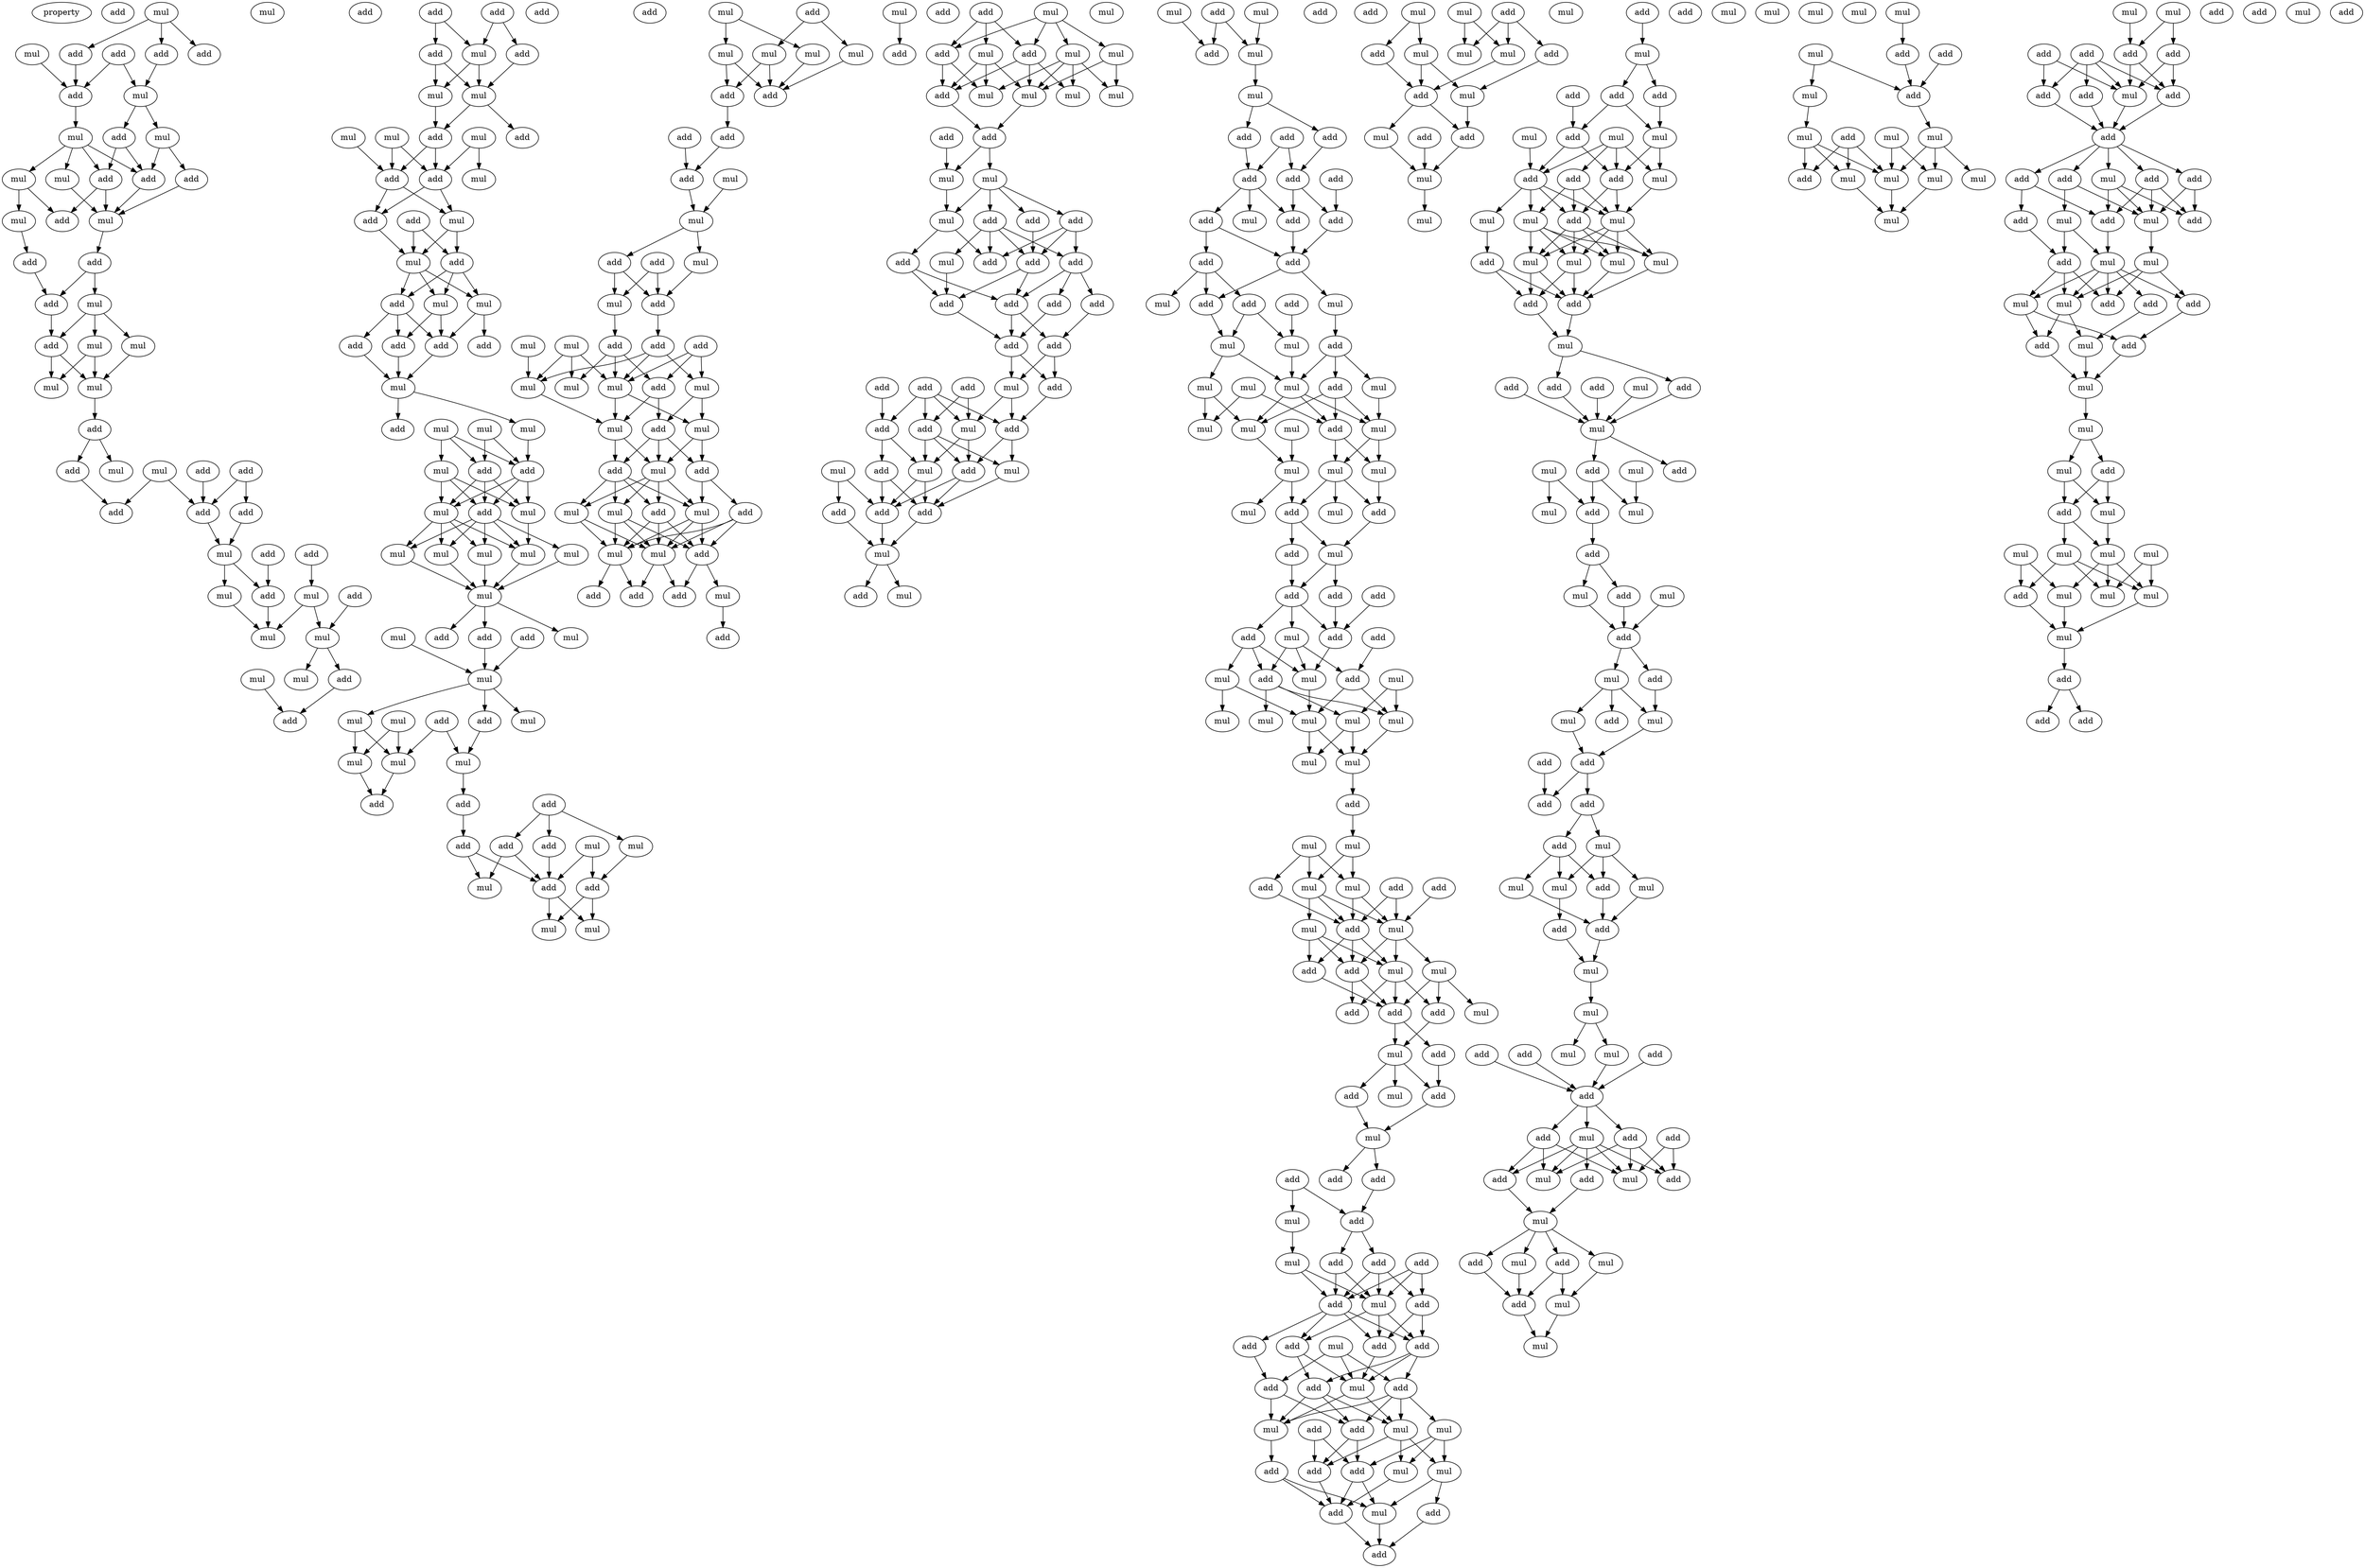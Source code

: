 digraph {
    node [fontcolor=black]
    property [mul=2,lf=1.4]
    0 [ label = add ];
    1 [ label = mul ];
    2 [ label = add ];
    3 [ label = mul ];
    4 [ label = add ];
    5 [ label = add ];
    6 [ label = add ];
    7 [ label = add ];
    8 [ label = mul ];
    9 [ label = mul ];
    10 [ label = mul ];
    11 [ label = add ];
    12 [ label = add ];
    13 [ label = add ];
    14 [ label = mul ];
    15 [ label = mul ];
    16 [ label = add ];
    17 [ label = mul ];
    18 [ label = add ];
    19 [ label = mul ];
    20 [ label = add ];
    21 [ label = add ];
    22 [ label = mul ];
    23 [ label = add ];
    24 [ label = mul ];
    25 [ label = mul ];
    26 [ label = add ];
    27 [ label = mul ];
    28 [ label = mul ];
    29 [ label = add ];
    30 [ label = mul ];
    31 [ label = add ];
    32 [ label = add ];
    33 [ label = mul ];
    34 [ label = add ];
    35 [ label = add ];
    36 [ label = add ];
    37 [ label = add ];
    38 [ label = add ];
    39 [ label = mul ];
    40 [ label = add ];
    41 [ label = mul ];
    42 [ label = add ];
    43 [ label = mul ];
    44 [ label = add ];
    45 [ label = mul ];
    46 [ label = mul ];
    47 [ label = mul ];
    48 [ label = mul ];
    49 [ label = mul ];
    50 [ label = add ];
    51 [ label = add ];
    52 [ label = add ];
    53 [ label = add ];
    54 [ label = add ];
    55 [ label = add ];
    56 [ label = mul ];
    57 [ label = add ];
    58 [ label = add ];
    59 [ label = mul ];
    60 [ label = mul ];
    61 [ label = add ];
    62 [ label = mul ];
    63 [ label = mul ];
    64 [ label = add ];
    65 [ label = mul ];
    66 [ label = add ];
    67 [ label = mul ];
    68 [ label = add ];
    69 [ label = add ];
    70 [ label = mul ];
    71 [ label = add ];
    72 [ label = add ];
    73 [ label = mul ];
    74 [ label = mul ];
    75 [ label = mul ];
    76 [ label = add ];
    77 [ label = add ];
    78 [ label = add ];
    79 [ label = add ];
    80 [ label = add ];
    81 [ label = add ];
    82 [ label = mul ];
    83 [ label = mul ];
    84 [ label = mul ];
    85 [ label = add ];
    86 [ label = mul ];
    87 [ label = mul ];
    88 [ label = add ];
    89 [ label = add ];
    90 [ label = add ];
    91 [ label = mul ];
    92 [ label = mul ];
    93 [ label = mul ];
    94 [ label = mul ];
    95 [ label = mul ];
    96 [ label = mul ];
    97 [ label = mul ];
    98 [ label = mul ];
    99 [ label = mul ];
    100 [ label = add ];
    101 [ label = add ];
    102 [ label = add ];
    103 [ label = mul ];
    104 [ label = mul ];
    105 [ label = mul ];
    106 [ label = add ];
    107 [ label = mul ];
    108 [ label = add ];
    109 [ label = mul ];
    110 [ label = mul ];
    111 [ label = mul ];
    112 [ label = mul ];
    113 [ label = add ];
    114 [ label = add ];
    115 [ label = add ];
    116 [ label = mul ];
    117 [ label = add ];
    118 [ label = mul ];
    119 [ label = add ];
    120 [ label = add ];
    121 [ label = add ];
    122 [ label = mul ];
    123 [ label = add ];
    124 [ label = mul ];
    125 [ label = mul ];
    126 [ label = mul ];
    127 [ label = add ];
    128 [ label = mul ];
    129 [ label = mul ];
    130 [ label = mul ];
    131 [ label = mul ];
    132 [ label = add ];
    133 [ label = add ];
    134 [ label = add ];
    135 [ label = add ];
    136 [ label = add ];
    137 [ label = mul ];
    138 [ label = mul ];
    139 [ label = add ];
    140 [ label = mul ];
    141 [ label = add ];
    142 [ label = add ];
    143 [ label = mul ];
    144 [ label = mul ];
    145 [ label = add ];
    146 [ label = mul ];
    147 [ label = add ];
    148 [ label = add ];
    149 [ label = mul ];
    150 [ label = mul ];
    151 [ label = mul ];
    152 [ label = mul ];
    153 [ label = add ];
    154 [ label = mul ];
    155 [ label = add ];
    156 [ label = mul ];
    157 [ label = mul ];
    158 [ label = add ];
    159 [ label = add ];
    160 [ label = mul ];
    161 [ label = add ];
    162 [ label = mul ];
    163 [ label = mul ];
    164 [ label = add ];
    165 [ label = mul ];
    166 [ label = mul ];
    167 [ label = add ];
    168 [ label = mul ];
    169 [ label = mul ];
    170 [ label = add ];
    171 [ label = add ];
    172 [ label = add ];
    173 [ label = add ];
    174 [ label = add ];
    175 [ label = add ];
    176 [ label = add ];
    177 [ label = mul ];
    178 [ label = mul ];
    179 [ label = mul ];
    180 [ label = add ];
    181 [ label = mul ];
    182 [ label = add ];
    183 [ label = mul ];
    184 [ label = mul ];
    185 [ label = add ];
    186 [ label = mul ];
    187 [ label = mul ];
    188 [ label = add ];
    189 [ label = add ];
    190 [ label = mul ];
    191 [ label = mul ];
    192 [ label = mul ];
    193 [ label = mul ];
    194 [ label = add ];
    195 [ label = add ];
    196 [ label = add ];
    197 [ label = add ];
    198 [ label = add ];
    199 [ label = add ];
    200 [ label = mul ];
    201 [ label = add ];
    202 [ label = add ];
    203 [ label = add ];
    204 [ label = add ];
    205 [ label = add ];
    206 [ label = add ];
    207 [ label = add ];
    208 [ label = add ];
    209 [ label = add ];
    210 [ label = add ];
    211 [ label = mul ];
    212 [ label = add ];
    213 [ label = add ];
    214 [ label = add ];
    215 [ label = add ];
    216 [ label = mul ];
    217 [ label = mul ];
    218 [ label = add ];
    219 [ label = mul ];
    220 [ label = add ];
    221 [ label = mul ];
    222 [ label = add ];
    223 [ label = add ];
    224 [ label = add ];
    225 [ label = mul ];
    226 [ label = mul ];
    227 [ label = add ];
    228 [ label = add ];
    229 [ label = mul ];
    230 [ label = mul ];
    231 [ label = add ];
    232 [ label = mul ];
    233 [ label = mul ];
    234 [ label = add ];
    235 [ label = add ];
    236 [ label = add ];
    237 [ label = add ];
    238 [ label = add ];
    239 [ label = add ];
    240 [ label = add ];
    241 [ label = mul ];
    242 [ label = add ];
    243 [ label = add ];
    244 [ label = add ];
    245 [ label = add ];
    246 [ label = add ];
    247 [ label = add ];
    248 [ label = add ];
    249 [ label = mul ];
    250 [ label = mul ];
    251 [ label = add ];
    252 [ label = add ];
    253 [ label = mul ];
    254 [ label = mul ];
    255 [ label = mul ];
    256 [ label = add ];
    257 [ label = mul ];
    258 [ label = mul ];
    259 [ label = mul ];
    260 [ label = mul ];
    261 [ label = mul ];
    262 [ label = mul ];
    263 [ label = mul ];
    264 [ label = add ];
    265 [ label = mul ];
    266 [ label = mul ];
    267 [ label = mul ];
    268 [ label = add ];
    269 [ label = add ];
    270 [ label = mul ];
    271 [ label = mul ];
    272 [ label = add ];
    273 [ label = mul ];
    274 [ label = add ];
    275 [ label = add ];
    276 [ label = add ];
    277 [ label = add ];
    278 [ label = mul ];
    279 [ label = add ];
    280 [ label = add ];
    281 [ label = add ];
    282 [ label = mul ];
    283 [ label = mul ];
    284 [ label = mul ];
    285 [ label = add ];
    286 [ label = mul ];
    287 [ label = mul ];
    288 [ label = mul ];
    289 [ label = mul ];
    290 [ label = mul ];
    291 [ label = mul ];
    292 [ label = mul ];
    293 [ label = add ];
    294 [ label = mul ];
    295 [ label = mul ];
    296 [ label = mul ];
    297 [ label = add ];
    298 [ label = add ];
    299 [ label = mul ];
    300 [ label = add ];
    301 [ label = add ];
    302 [ label = mul ];
    303 [ label = mul ];
    304 [ label = mul ];
    305 [ label = mul ];
    306 [ label = add ];
    307 [ label = add ];
    308 [ label = add ];
    309 [ label = add ];
    310 [ label = add ];
    311 [ label = mul ];
    312 [ label = mul ];
    313 [ label = add ];
    314 [ label = mul ];
    315 [ label = add ];
    316 [ label = add ];
    317 [ label = mul ];
    318 [ label = add ];
    319 [ label = add ];
    320 [ label = add ];
    321 [ label = add ];
    322 [ label = mul ];
    323 [ label = mul ];
    324 [ label = add ];
    325 [ label = add ];
    326 [ label = add ];
    327 [ label = mul ];
    328 [ label = add ];
    329 [ label = add ];
    330 [ label = add ];
    331 [ label = add ];
    332 [ label = mul ];
    333 [ label = add ];
    334 [ label = add ];
    335 [ label = mul ];
    336 [ label = add ];
    337 [ label = add ];
    338 [ label = add ];
    339 [ label = mul ];
    340 [ label = add ];
    341 [ label = mul ];
    342 [ label = add ];
    343 [ label = mul ];
    344 [ label = add ];
    345 [ label = mul ];
    346 [ label = add ];
    347 [ label = add ];
    348 [ label = mul ];
    349 [ label = mul ];
    350 [ label = add ];
    351 [ label = add ];
    352 [ label = add ];
    353 [ label = add ];
    354 [ label = mul ];
    355 [ label = mul ];
    356 [ label = add ];
    357 [ label = mul ];
    358 [ label = add ];
    359 [ label = mul ];
    360 [ label = mul ];
    361 [ label = add ];
    362 [ label = add ];
    363 [ label = mul ];
    364 [ label = add ];
    365 [ label = add ];
    366 [ label = mul ];
    367 [ label = mul ];
    368 [ label = mul ];
    369 [ label = mul ];
    370 [ label = add ];
    371 [ label = mul ];
    372 [ label = add ];
    373 [ label = add ];
    374 [ label = add ];
    375 [ label = add ];
    376 [ label = mul ];
    377 [ label = mul ];
    378 [ label = mul ];
    379 [ label = mul ];
    380 [ label = add ];
    381 [ label = add ];
    382 [ label = add ];
    383 [ label = add ];
    384 [ label = mul ];
    385 [ label = mul ];
    386 [ label = mul ];
    387 [ label = mul ];
    388 [ label = add ];
    389 [ label = mul ];
    390 [ label = mul ];
    391 [ label = mul ];
    392 [ label = add ];
    393 [ label = add ];
    394 [ label = mul ];
    395 [ label = add ];
    396 [ label = add ];
    397 [ label = add ];
    398 [ label = mul ];
    399 [ label = add ];
    400 [ label = mul ];
    401 [ label = mul ];
    402 [ label = mul ];
    403 [ label = add ];
    404 [ label = add ];
    405 [ label = add ];
    406 [ label = mul ];
    407 [ label = mul ];
    408 [ label = add ];
    409 [ label = add ];
    410 [ label = mul ];
    411 [ label = mul ];
    412 [ label = add ];
    413 [ label = mul ];
    414 [ label = add ];
    415 [ label = add ];
    416 [ label = mul ];
    417 [ label = mul ];
    418 [ label = add ];
    419 [ label = add ];
    420 [ label = add ];
    421 [ label = add ];
    422 [ label = add ];
    423 [ label = mul ];
    424 [ label = add ];
    425 [ label = mul ];
    426 [ label = mul ];
    427 [ label = mul ];
    428 [ label = add ];
    429 [ label = add ];
    430 [ label = add ];
    431 [ label = mul ];
    432 [ label = mul ];
    433 [ label = mul ];
    434 [ label = add ];
    435 [ label = add ];
    436 [ label = mul ];
    437 [ label = mul ];
    438 [ label = add ];
    439 [ label = add ];
    440 [ label = add ];
    441 [ label = mul ];
    442 [ label = add ];
    443 [ label = add ];
    444 [ label = add ];
    445 [ label = mul ];
    446 [ label = add ];
    447 [ label = add ];
    448 [ label = mul ];
    449 [ label = mul ];
    450 [ label = mul ];
    451 [ label = add ];
    452 [ label = add ];
    453 [ label = mul ];
    454 [ label = add ];
    455 [ label = mul ];
    456 [ label = mul ];
    457 [ label = mul ];
    458 [ label = mul ];
    459 [ label = mul ];
    460 [ label = mul ];
    461 [ label = mul ];
    462 [ label = add ];
    463 [ label = add ];
    464 [ label = mul ];
    465 [ label = add ];
    466 [ label = mul ];
    467 [ label = mul ];
    468 [ label = add ];
    469 [ label = mul ];
    470 [ label = mul ];
    471 [ label = mul ];
    472 [ label = mul ];
    473 [ label = mul ];
    474 [ label = add ];
    475 [ label = mul ];
    476 [ label = mul ];
    477 [ label = mul ];
    478 [ label = add ];
    479 [ label = add ];
    480 [ label = add ];
    481 [ label = add ];
    482 [ label = add ];
    483 [ label = mul ];
    484 [ label = add ];
    485 [ label = add ];
    486 [ label = add ];
    487 [ label = add ];
    488 [ label = add ];
    489 [ label = add ];
    490 [ label = add ];
    491 [ label = mul ];
    492 [ label = mul ];
    493 [ label = add ];
    494 [ label = mul ];
    495 [ label = add ];
    496 [ label = add ];
    497 [ label = add ];
    498 [ label = mul ];
    499 [ label = mul ];
    500 [ label = add ];
    501 [ label = mul ];
    502 [ label = add ];
    503 [ label = mul ];
    504 [ label = add ];
    505 [ label = add ];
    506 [ label = add ];
    507 [ label = mul ];
    508 [ label = mul ];
    509 [ label = mul ];
    510 [ label = add ];
    511 [ label = mul ];
    512 [ label = add ];
    513 [ label = add ];
    514 [ label = mul ];
    515 [ label = add ];
    516 [ label = mul ];
    517 [ label = mul ];
    518 [ label = mul ];
    519 [ label = mul ];
    520 [ label = mul ];
    521 [ label = add ];
    522 [ label = mul ];
    523 [ label = mul ];
    524 [ label = mul ];
    525 [ label = add ];
    526 [ label = add ];
    527 [ label = add ];
    528 [ label = mul ];
    529 [ label = add ];
    1 -> 2 [ name = 0 ];
    1 -> 4 [ name = 1 ];
    1 -> 5 [ name = 2 ];
    3 -> 7 [ name = 3 ];
    4 -> 7 [ name = 4 ];
    5 -> 8 [ name = 5 ];
    6 -> 7 [ name = 6 ];
    6 -> 8 [ name = 7 ];
    7 -> 9 [ name = 8 ];
    8 -> 10 [ name = 9 ];
    8 -> 11 [ name = 10 ];
    9 -> 12 [ name = 11 ];
    9 -> 14 [ name = 12 ];
    9 -> 15 [ name = 13 ];
    9 -> 16 [ name = 14 ];
    10 -> 13 [ name = 15 ];
    10 -> 16 [ name = 16 ];
    11 -> 12 [ name = 17 ];
    11 -> 16 [ name = 18 ];
    12 -> 18 [ name = 19 ];
    12 -> 19 [ name = 20 ];
    13 -> 19 [ name = 21 ];
    14 -> 17 [ name = 22 ];
    14 -> 18 [ name = 23 ];
    15 -> 19 [ name = 24 ];
    16 -> 19 [ name = 25 ];
    17 -> 20 [ name = 26 ];
    19 -> 21 [ name = 27 ];
    20 -> 23 [ name = 28 ];
    21 -> 22 [ name = 29 ];
    21 -> 23 [ name = 30 ];
    22 -> 24 [ name = 31 ];
    22 -> 25 [ name = 32 ];
    22 -> 26 [ name = 33 ];
    23 -> 26 [ name = 34 ];
    24 -> 28 [ name = 35 ];
    25 -> 27 [ name = 36 ];
    25 -> 28 [ name = 37 ];
    26 -> 27 [ name = 38 ];
    26 -> 28 [ name = 39 ];
    28 -> 29 [ name = 40 ];
    29 -> 30 [ name = 41 ];
    29 -> 34 [ name = 42 ];
    31 -> 35 [ name = 43 ];
    32 -> 35 [ name = 44 ];
    32 -> 37 [ name = 45 ];
    33 -> 35 [ name = 46 ];
    33 -> 36 [ name = 47 ];
    34 -> 36 [ name = 48 ];
    35 -> 39 [ name = 49 ];
    37 -> 39 [ name = 50 ];
    38 -> 42 [ name = 51 ];
    39 -> 42 [ name = 52 ];
    39 -> 43 [ name = 53 ];
    40 -> 41 [ name = 54 ];
    41 -> 45 [ name = 55 ];
    41 -> 46 [ name = 56 ];
    42 -> 46 [ name = 57 ];
    43 -> 46 [ name = 58 ];
    44 -> 45 [ name = 59 ];
    45 -> 47 [ name = 60 ];
    45 -> 50 [ name = 61 ];
    48 -> 52 [ name = 62 ];
    50 -> 52 [ name = 63 ];
    53 -> 56 [ name = 64 ];
    53 -> 58 [ name = 65 ];
    54 -> 55 [ name = 66 ];
    54 -> 56 [ name = 67 ];
    55 -> 60 [ name = 68 ];
    56 -> 59 [ name = 69 ];
    56 -> 60 [ name = 70 ];
    58 -> 59 [ name = 71 ];
    58 -> 60 [ name = 72 ];
    59 -> 64 [ name = 73 ];
    60 -> 61 [ name = 74 ];
    60 -> 64 [ name = 75 ];
    62 -> 67 [ name = 76 ];
    62 -> 68 [ name = 77 ];
    63 -> 66 [ name = 78 ];
    64 -> 66 [ name = 79 ];
    64 -> 68 [ name = 80 ];
    65 -> 66 [ name = 81 ];
    65 -> 68 [ name = 82 ];
    66 -> 69 [ name = 83 ];
    66 -> 70 [ name = 84 ];
    68 -> 69 [ name = 85 ];
    68 -> 70 [ name = 86 ];
    69 -> 73 [ name = 87 ];
    70 -> 72 [ name = 88 ];
    70 -> 73 [ name = 89 ];
    71 -> 72 [ name = 90 ];
    71 -> 73 [ name = 91 ];
    72 -> 74 [ name = 92 ];
    72 -> 75 [ name = 93 ];
    72 -> 76 [ name = 94 ];
    73 -> 74 [ name = 95 ];
    73 -> 75 [ name = 96 ];
    73 -> 76 [ name = 97 ];
    74 -> 77 [ name = 98 ];
    74 -> 81 [ name = 99 ];
    75 -> 78 [ name = 100 ];
    75 -> 81 [ name = 101 ];
    76 -> 77 [ name = 102 ];
    76 -> 80 [ name = 103 ];
    76 -> 81 [ name = 104 ];
    77 -> 82 [ name = 105 ];
    80 -> 82 [ name = 106 ];
    81 -> 82 [ name = 107 ];
    82 -> 85 [ name = 108 ];
    82 -> 86 [ name = 109 ];
    83 -> 88 [ name = 110 ];
    83 -> 89 [ name = 111 ];
    84 -> 87 [ name = 112 ];
    84 -> 88 [ name = 113 ];
    84 -> 89 [ name = 114 ];
    86 -> 88 [ name = 115 ];
    87 -> 90 [ name = 116 ];
    87 -> 91 [ name = 117 ];
    87 -> 92 [ name = 118 ];
    88 -> 90 [ name = 119 ];
    88 -> 91 [ name = 120 ];
    88 -> 92 [ name = 121 ];
    89 -> 90 [ name = 122 ];
    89 -> 91 [ name = 123 ];
    89 -> 92 [ name = 124 ];
    90 -> 93 [ name = 125 ];
    90 -> 94 [ name = 126 ];
    90 -> 95 [ name = 127 ];
    90 -> 96 [ name = 128 ];
    90 -> 97 [ name = 129 ];
    91 -> 96 [ name = 130 ];
    92 -> 93 [ name = 131 ];
    92 -> 94 [ name = 132 ];
    92 -> 95 [ name = 133 ];
    92 -> 96 [ name = 134 ];
    93 -> 98 [ name = 135 ];
    94 -> 98 [ name = 136 ];
    95 -> 98 [ name = 137 ];
    96 -> 98 [ name = 138 ];
    97 -> 98 [ name = 139 ];
    98 -> 100 [ name = 140 ];
    98 -> 102 [ name = 141 ];
    98 -> 103 [ name = 142 ];
    99 -> 104 [ name = 143 ];
    101 -> 104 [ name = 144 ];
    102 -> 104 [ name = 145 ];
    104 -> 107 [ name = 146 ];
    104 -> 108 [ name = 147 ];
    104 -> 109 [ name = 148 ];
    105 -> 111 [ name = 149 ];
    105 -> 112 [ name = 150 ];
    106 -> 110 [ name = 151 ];
    106 -> 111 [ name = 152 ];
    108 -> 110 [ name = 153 ];
    109 -> 111 [ name = 154 ];
    109 -> 112 [ name = 155 ];
    110 -> 113 [ name = 156 ];
    111 -> 115 [ name = 157 ];
    112 -> 115 [ name = 158 ];
    113 -> 117 [ name = 159 ];
    114 -> 118 [ name = 160 ];
    114 -> 119 [ name = 161 ];
    114 -> 120 [ name = 162 ];
    116 -> 121 [ name = 163 ];
    116 -> 123 [ name = 164 ];
    117 -> 122 [ name = 165 ];
    117 -> 123 [ name = 166 ];
    118 -> 121 [ name = 167 ];
    119 -> 122 [ name = 168 ];
    119 -> 123 [ name = 169 ];
    120 -> 123 [ name = 170 ];
    121 -> 124 [ name = 171 ];
    121 -> 125 [ name = 172 ];
    123 -> 124 [ name = 173 ];
    123 -> 125 [ name = 174 ];
    126 -> 128 [ name = 175 ];
    126 -> 130 [ name = 176 ];
    127 -> 129 [ name = 177 ];
    127 -> 131 [ name = 178 ];
    128 -> 132 [ name = 179 ];
    128 -> 133 [ name = 180 ];
    129 -> 133 [ name = 181 ];
    130 -> 133 [ name = 182 ];
    131 -> 132 [ name = 183 ];
    131 -> 133 [ name = 184 ];
    132 -> 135 [ name = 185 ];
    134 -> 136 [ name = 186 ];
    135 -> 136 [ name = 187 ];
    136 -> 138 [ name = 188 ];
    137 -> 138 [ name = 189 ];
    138 -> 139 [ name = 190 ];
    138 -> 140 [ name = 191 ];
    139 -> 142 [ name = 192 ];
    139 -> 143 [ name = 193 ];
    140 -> 142 [ name = 194 ];
    141 -> 142 [ name = 195 ];
    141 -> 143 [ name = 196 ];
    142 -> 148 [ name = 197 ];
    143 -> 147 [ name = 198 ];
    144 -> 149 [ name = 199 ];
    144 -> 150 [ name = 200 ];
    144 -> 151 [ name = 201 ];
    145 -> 151 [ name = 202 ];
    145 -> 152 [ name = 203 ];
    145 -> 153 [ name = 204 ];
    146 -> 150 [ name = 205 ];
    147 -> 149 [ name = 206 ];
    147 -> 151 [ name = 207 ];
    147 -> 153 [ name = 208 ];
    148 -> 150 [ name = 209 ];
    148 -> 151 [ name = 210 ];
    148 -> 152 [ name = 211 ];
    150 -> 154 [ name = 212 ];
    151 -> 154 [ name = 213 ];
    151 -> 156 [ name = 214 ];
    152 -> 155 [ name = 215 ];
    152 -> 156 [ name = 216 ];
    153 -> 154 [ name = 217 ];
    153 -> 155 [ name = 218 ];
    154 -> 157 [ name = 219 ];
    154 -> 159 [ name = 220 ];
    155 -> 157 [ name = 221 ];
    155 -> 158 [ name = 222 ];
    155 -> 159 [ name = 223 ];
    156 -> 157 [ name = 224 ];
    156 -> 158 [ name = 225 ];
    157 -> 160 [ name = 226 ];
    157 -> 161 [ name = 227 ];
    157 -> 162 [ name = 228 ];
    157 -> 163 [ name = 229 ];
    158 -> 160 [ name = 230 ];
    158 -> 164 [ name = 231 ];
    159 -> 160 [ name = 232 ];
    159 -> 161 [ name = 233 ];
    159 -> 162 [ name = 234 ];
    159 -> 163 [ name = 235 ];
    160 -> 165 [ name = 236 ];
    160 -> 166 [ name = 237 ];
    160 -> 167 [ name = 238 ];
    161 -> 165 [ name = 239 ];
    161 -> 166 [ name = 240 ];
    161 -> 167 [ name = 241 ];
    162 -> 165 [ name = 242 ];
    162 -> 166 [ name = 243 ];
    162 -> 167 [ name = 244 ];
    163 -> 165 [ name = 245 ];
    163 -> 166 [ name = 246 ];
    164 -> 165 [ name = 247 ];
    164 -> 166 [ name = 248 ];
    164 -> 167 [ name = 249 ];
    165 -> 171 [ name = 250 ];
    165 -> 172 [ name = 251 ];
    166 -> 170 [ name = 252 ];
    166 -> 172 [ name = 253 ];
    167 -> 168 [ name = 254 ];
    167 -> 170 [ name = 255 ];
    168 -> 173 [ name = 256 ];
    169 -> 174 [ name = 257 ];
    176 -> 179 [ name = 258 ];
    176 -> 180 [ name = 259 ];
    176 -> 182 [ name = 260 ];
    177 -> 178 [ name = 261 ];
    177 -> 180 [ name = 262 ];
    177 -> 181 [ name = 263 ];
    177 -> 182 [ name = 264 ];
    178 -> 183 [ name = 265 ];
    178 -> 184 [ name = 266 ];
    178 -> 186 [ name = 267 ];
    178 -> 187 [ name = 268 ];
    179 -> 183 [ name = 269 ];
    179 -> 184 [ name = 270 ];
    179 -> 185 [ name = 271 ];
    180 -> 184 [ name = 272 ];
    180 -> 185 [ name = 273 ];
    181 -> 183 [ name = 274 ];
    181 -> 186 [ name = 275 ];
    182 -> 183 [ name = 276 ];
    182 -> 185 [ name = 277 ];
    182 -> 187 [ name = 278 ];
    183 -> 188 [ name = 279 ];
    185 -> 188 [ name = 280 ];
    188 -> 191 [ name = 281 ];
    188 -> 192 [ name = 282 ];
    189 -> 191 [ name = 283 ];
    191 -> 193 [ name = 284 ];
    192 -> 193 [ name = 285 ];
    192 -> 194 [ name = 286 ];
    192 -> 195 [ name = 287 ];
    192 -> 196 [ name = 288 ];
    193 -> 197 [ name = 289 ];
    193 -> 201 [ name = 290 ];
    194 -> 197 [ name = 291 ];
    194 -> 198 [ name = 292 ];
    194 -> 199 [ name = 293 ];
    194 -> 200 [ name = 294 ];
    195 -> 197 [ name = 295 ];
    195 -> 198 [ name = 296 ];
    195 -> 199 [ name = 297 ];
    196 -> 199 [ name = 298 ];
    198 -> 202 [ name = 299 ];
    198 -> 203 [ name = 300 ];
    198 -> 204 [ name = 301 ];
    199 -> 204 [ name = 302 ];
    199 -> 205 [ name = 303 ];
    200 -> 205 [ name = 304 ];
    201 -> 204 [ name = 305 ];
    201 -> 205 [ name = 306 ];
    202 -> 206 [ name = 307 ];
    203 -> 207 [ name = 308 ];
    204 -> 206 [ name = 309 ];
    204 -> 207 [ name = 310 ];
    205 -> 207 [ name = 311 ];
    206 -> 208 [ name = 312 ];
    206 -> 211 [ name = 313 ];
    207 -> 208 [ name = 314 ];
    207 -> 211 [ name = 315 ];
    208 -> 215 [ name = 316 ];
    209 -> 214 [ name = 317 ];
    209 -> 216 [ name = 318 ];
    210 -> 213 [ name = 319 ];
    210 -> 214 [ name = 320 ];
    210 -> 215 [ name = 321 ];
    210 -> 216 [ name = 322 ];
    211 -> 215 [ name = 323 ];
    211 -> 216 [ name = 324 ];
    212 -> 213 [ name = 325 ];
    213 -> 217 [ name = 326 ];
    213 -> 220 [ name = 327 ];
    214 -> 217 [ name = 328 ];
    214 -> 218 [ name = 329 ];
    214 -> 219 [ name = 330 ];
    215 -> 218 [ name = 331 ];
    215 -> 219 [ name = 332 ];
    216 -> 217 [ name = 333 ];
    216 -> 218 [ name = 334 ];
    217 -> 223 [ name = 335 ];
    217 -> 224 [ name = 336 ];
    218 -> 223 [ name = 337 ];
    218 -> 224 [ name = 338 ];
    219 -> 224 [ name = 339 ];
    220 -> 223 [ name = 340 ];
    220 -> 224 [ name = 341 ];
    221 -> 222 [ name = 342 ];
    221 -> 223 [ name = 343 ];
    222 -> 225 [ name = 344 ];
    223 -> 225 [ name = 345 ];
    224 -> 225 [ name = 346 ];
    225 -> 228 [ name = 347 ];
    225 -> 230 [ name = 348 ];
    226 -> 231 [ name = 349 ];
    227 -> 231 [ name = 350 ];
    227 -> 232 [ name = 351 ];
    229 -> 232 [ name = 352 ];
    232 -> 233 [ name = 353 ];
    233 -> 234 [ name = 354 ];
    233 -> 237 [ name = 355 ];
    234 -> 238 [ name = 356 ];
    236 -> 238 [ name = 357 ];
    236 -> 239 [ name = 358 ];
    237 -> 239 [ name = 359 ];
    238 -> 243 [ name = 360 ];
    238 -> 244 [ name = 361 ];
    239 -> 241 [ name = 362 ];
    239 -> 242 [ name = 363 ];
    239 -> 243 [ name = 364 ];
    240 -> 244 [ name = 365 ];
    242 -> 245 [ name = 366 ];
    242 -> 246 [ name = 367 ];
    243 -> 246 [ name = 368 ];
    244 -> 246 [ name = 369 ];
    245 -> 247 [ name = 370 ];
    245 -> 249 [ name = 371 ];
    245 -> 251 [ name = 372 ];
    246 -> 250 [ name = 373 ];
    246 -> 251 [ name = 374 ];
    247 -> 253 [ name = 375 ];
    247 -> 254 [ name = 376 ];
    248 -> 254 [ name = 377 ];
    250 -> 252 [ name = 378 ];
    251 -> 253 [ name = 379 ];
    252 -> 256 [ name = 380 ];
    252 -> 257 [ name = 381 ];
    252 -> 258 [ name = 382 ];
    253 -> 255 [ name = 383 ];
    253 -> 258 [ name = 384 ];
    254 -> 258 [ name = 385 ];
    255 -> 260 [ name = 386 ];
    255 -> 262 [ name = 387 ];
    256 -> 260 [ name = 388 ];
    256 -> 261 [ name = 389 ];
    256 -> 264 [ name = 390 ];
    257 -> 261 [ name = 391 ];
    258 -> 260 [ name = 392 ];
    258 -> 261 [ name = 393 ];
    258 -> 264 [ name = 394 ];
    259 -> 262 [ name = 395 ];
    259 -> 264 [ name = 396 ];
    260 -> 265 [ name = 397 ];
    261 -> 266 [ name = 398 ];
    261 -> 267 [ name = 399 ];
    263 -> 265 [ name = 400 ];
    264 -> 266 [ name = 401 ];
    264 -> 267 [ name = 402 ];
    265 -> 268 [ name = 403 ];
    265 -> 270 [ name = 404 ];
    266 -> 268 [ name = 405 ];
    266 -> 269 [ name = 406 ];
    266 -> 271 [ name = 407 ];
    267 -> 269 [ name = 408 ];
    268 -> 272 [ name = 409 ];
    268 -> 273 [ name = 410 ];
    269 -> 273 [ name = 411 ];
    272 -> 275 [ name = 412 ];
    273 -> 274 [ name = 413 ];
    273 -> 275 [ name = 414 ];
    274 -> 277 [ name = 415 ];
    275 -> 277 [ name = 416 ];
    275 -> 278 [ name = 417 ];
    275 -> 280 [ name = 418 ];
    276 -> 277 [ name = 419 ];
    277 -> 283 [ name = 420 ];
    278 -> 281 [ name = 421 ];
    278 -> 283 [ name = 422 ];
    278 -> 285 [ name = 423 ];
    279 -> 285 [ name = 424 ];
    280 -> 281 [ name = 425 ];
    280 -> 282 [ name = 426 ];
    280 -> 283 [ name = 427 ];
    281 -> 286 [ name = 428 ];
    281 -> 289 [ name = 429 ];
    281 -> 290 [ name = 430 ];
    282 -> 287 [ name = 431 ];
    282 -> 288 [ name = 432 ];
    283 -> 287 [ name = 433 ];
    284 -> 286 [ name = 434 ];
    284 -> 289 [ name = 435 ];
    285 -> 287 [ name = 436 ];
    285 -> 289 [ name = 437 ];
    286 -> 291 [ name = 438 ];
    286 -> 292 [ name = 439 ];
    287 -> 291 [ name = 440 ];
    287 -> 292 [ name = 441 ];
    289 -> 292 [ name = 442 ];
    292 -> 293 [ name = 443 ];
    293 -> 294 [ name = 444 ];
    294 -> 296 [ name = 445 ];
    294 -> 299 [ name = 446 ];
    295 -> 296 [ name = 447 ];
    295 -> 297 [ name = 448 ];
    295 -> 299 [ name = 449 ];
    296 -> 301 [ name = 450 ];
    296 -> 303 [ name = 451 ];
    297 -> 301 [ name = 452 ];
    298 -> 303 [ name = 453 ];
    299 -> 301 [ name = 454 ];
    299 -> 302 [ name = 455 ];
    299 -> 303 [ name = 456 ];
    300 -> 301 [ name = 457 ];
    300 -> 303 [ name = 458 ];
    301 -> 304 [ name = 459 ];
    301 -> 306 [ name = 460 ];
    301 -> 307 [ name = 461 ];
    302 -> 304 [ name = 462 ];
    302 -> 306 [ name = 463 ];
    302 -> 307 [ name = 464 ];
    303 -> 304 [ name = 465 ];
    303 -> 305 [ name = 466 ];
    303 -> 306 [ name = 467 ];
    304 -> 308 [ name = 468 ];
    304 -> 309 [ name = 469 ];
    304 -> 310 [ name = 470 ];
    305 -> 309 [ name = 471 ];
    305 -> 310 [ name = 472 ];
    305 -> 311 [ name = 473 ];
    306 -> 308 [ name = 474 ];
    306 -> 310 [ name = 475 ];
    307 -> 310 [ name = 476 ];
    309 -> 312 [ name = 477 ];
    310 -> 312 [ name = 478 ];
    310 -> 313 [ name = 479 ];
    312 -> 314 [ name = 480 ];
    312 -> 315 [ name = 481 ];
    312 -> 316 [ name = 482 ];
    313 -> 315 [ name = 483 ];
    315 -> 317 [ name = 484 ];
    316 -> 317 [ name = 485 ];
    317 -> 318 [ name = 486 ];
    317 -> 319 [ name = 487 ];
    318 -> 321 [ name = 488 ];
    320 -> 321 [ name = 489 ];
    320 -> 322 [ name = 490 ];
    321 -> 325 [ name = 491 ];
    321 -> 326 [ name = 492 ];
    322 -> 323 [ name = 493 ];
    323 -> 327 [ name = 494 ];
    323 -> 328 [ name = 495 ];
    324 -> 327 [ name = 496 ];
    324 -> 328 [ name = 497 ];
    324 -> 329 [ name = 498 ];
    325 -> 327 [ name = 499 ];
    325 -> 328 [ name = 500 ];
    326 -> 327 [ name = 501 ];
    326 -> 328 [ name = 502 ];
    326 -> 329 [ name = 503 ];
    327 -> 330 [ name = 504 ];
    327 -> 331 [ name = 505 ];
    327 -> 334 [ name = 506 ];
    328 -> 330 [ name = 507 ];
    328 -> 331 [ name = 508 ];
    328 -> 333 [ name = 509 ];
    328 -> 334 [ name = 510 ];
    329 -> 330 [ name = 511 ];
    329 -> 334 [ name = 512 ];
    330 -> 335 [ name = 513 ];
    331 -> 335 [ name = 514 ];
    331 -> 336 [ name = 515 ];
    332 -> 335 [ name = 516 ];
    332 -> 337 [ name = 517 ];
    332 -> 338 [ name = 518 ];
    333 -> 337 [ name = 519 ];
    334 -> 335 [ name = 520 ];
    334 -> 336 [ name = 521 ];
    334 -> 338 [ name = 522 ];
    335 -> 339 [ name = 523 ];
    335 -> 341 [ name = 524 ];
    336 -> 339 [ name = 525 ];
    336 -> 340 [ name = 526 ];
    336 -> 341 [ name = 527 ];
    337 -> 340 [ name = 528 ];
    337 -> 341 [ name = 529 ];
    338 -> 339 [ name = 530 ];
    338 -> 340 [ name = 531 ];
    338 -> 341 [ name = 532 ];
    338 -> 343 [ name = 533 ];
    339 -> 345 [ name = 534 ];
    339 -> 347 [ name = 535 ];
    339 -> 348 [ name = 536 ];
    340 -> 346 [ name = 537 ];
    340 -> 347 [ name = 538 ];
    341 -> 344 [ name = 539 ];
    342 -> 346 [ name = 540 ];
    342 -> 347 [ name = 541 ];
    343 -> 345 [ name = 542 ];
    343 -> 346 [ name = 543 ];
    343 -> 348 [ name = 544 ];
    344 -> 349 [ name = 545 ];
    344 -> 352 [ name = 546 ];
    345 -> 352 [ name = 547 ];
    346 -> 349 [ name = 548 ];
    346 -> 352 [ name = 549 ];
    347 -> 352 [ name = 550 ];
    348 -> 349 [ name = 551 ];
    348 -> 351 [ name = 552 ];
    349 -> 353 [ name = 553 ];
    351 -> 353 [ name = 554 ];
    352 -> 353 [ name = 555 ];
    354 -> 358 [ name = 556 ];
    354 -> 360 [ name = 557 ];
    355 -> 357 [ name = 558 ];
    355 -> 359 [ name = 559 ];
    356 -> 357 [ name = 560 ];
    356 -> 359 [ name = 561 ];
    356 -> 361 [ name = 562 ];
    358 -> 362 [ name = 563 ];
    359 -> 362 [ name = 564 ];
    360 -> 362 [ name = 565 ];
    360 -> 363 [ name = 566 ];
    361 -> 363 [ name = 567 ];
    362 -> 364 [ name = 568 ];
    362 -> 366 [ name = 569 ];
    363 -> 364 [ name = 570 ];
    364 -> 367 [ name = 571 ];
    365 -> 367 [ name = 572 ];
    366 -> 367 [ name = 573 ];
    367 -> 368 [ name = 574 ];
    370 -> 371 [ name = 575 ];
    371 -> 373 [ name = 576 ];
    371 -> 374 [ name = 577 ];
    372 -> 375 [ name = 578 ];
    373 -> 377 [ name = 579 ];
    374 -> 375 [ name = 580 ];
    374 -> 377 [ name = 581 ];
    375 -> 380 [ name = 582 ];
    375 -> 381 [ name = 583 ];
    376 -> 381 [ name = 584 ];
    377 -> 379 [ name = 585 ];
    377 -> 380 [ name = 586 ];
    378 -> 379 [ name = 587 ];
    378 -> 380 [ name = 588 ];
    378 -> 381 [ name = 589 ];
    378 -> 382 [ name = 590 ];
    379 -> 384 [ name = 591 ];
    380 -> 383 [ name = 592 ];
    380 -> 384 [ name = 593 ];
    381 -> 383 [ name = 594 ];
    381 -> 384 [ name = 595 ];
    381 -> 385 [ name = 596 ];
    381 -> 386 [ name = 597 ];
    382 -> 383 [ name = 598 ];
    382 -> 384 [ name = 599 ];
    382 -> 385 [ name = 600 ];
    383 -> 387 [ name = 601 ];
    383 -> 389 [ name = 602 ];
    383 -> 390 [ name = 603 ];
    383 -> 391 [ name = 604 ];
    384 -> 387 [ name = 605 ];
    384 -> 389 [ name = 606 ];
    384 -> 390 [ name = 607 ];
    384 -> 391 [ name = 608 ];
    385 -> 387 [ name = 609 ];
    385 -> 389 [ name = 610 ];
    385 -> 390 [ name = 611 ];
    385 -> 391 [ name = 612 ];
    386 -> 388 [ name = 613 ];
    387 -> 393 [ name = 614 ];
    388 -> 392 [ name = 615 ];
    388 -> 393 [ name = 616 ];
    389 -> 392 [ name = 617 ];
    389 -> 393 [ name = 618 ];
    390 -> 393 [ name = 619 ];
    391 -> 392 [ name = 620 ];
    391 -> 393 [ name = 621 ];
    392 -> 394 [ name = 622 ];
    393 -> 394 [ name = 623 ];
    394 -> 396 [ name = 624 ];
    394 -> 399 [ name = 625 ];
    395 -> 400 [ name = 626 ];
    396 -> 400 [ name = 627 ];
    397 -> 400 [ name = 628 ];
    398 -> 400 [ name = 629 ];
    399 -> 400 [ name = 630 ];
    400 -> 403 [ name = 631 ];
    400 -> 404 [ name = 632 ];
    401 -> 405 [ name = 633 ];
    401 -> 406 [ name = 634 ];
    402 -> 407 [ name = 635 ];
    403 -> 405 [ name = 636 ];
    403 -> 407 [ name = 637 ];
    405 -> 408 [ name = 638 ];
    408 -> 409 [ name = 639 ];
    408 -> 410 [ name = 640 ];
    409 -> 412 [ name = 641 ];
    410 -> 412 [ name = 642 ];
    411 -> 412 [ name = 643 ];
    412 -> 413 [ name = 644 ];
    412 -> 414 [ name = 645 ];
    413 -> 415 [ name = 646 ];
    413 -> 416 [ name = 647 ];
    413 -> 417 [ name = 648 ];
    414 -> 417 [ name = 649 ];
    416 -> 420 [ name = 650 ];
    417 -> 420 [ name = 651 ];
    418 -> 421 [ name = 652 ];
    420 -> 421 [ name = 653 ];
    420 -> 422 [ name = 654 ];
    422 -> 423 [ name = 655 ];
    422 -> 424 [ name = 656 ];
    423 -> 425 [ name = 657 ];
    423 -> 427 [ name = 658 ];
    423 -> 428 [ name = 659 ];
    424 -> 426 [ name = 660 ];
    424 -> 427 [ name = 661 ];
    424 -> 428 [ name = 662 ];
    425 -> 429 [ name = 663 ];
    426 -> 429 [ name = 664 ];
    427 -> 430 [ name = 665 ];
    428 -> 429 [ name = 666 ];
    429 -> 431 [ name = 667 ];
    430 -> 431 [ name = 668 ];
    431 -> 433 [ name = 669 ];
    433 -> 436 [ name = 670 ];
    433 -> 437 [ name = 671 ];
    434 -> 439 [ name = 672 ];
    435 -> 439 [ name = 673 ];
    437 -> 439 [ name = 674 ];
    438 -> 439 [ name = 675 ];
    439 -> 440 [ name = 676 ];
    439 -> 441 [ name = 677 ];
    439 -> 443 [ name = 678 ];
    440 -> 444 [ name = 679 ];
    440 -> 445 [ name = 680 ];
    440 -> 448 [ name = 681 ];
    441 -> 444 [ name = 682 ];
    441 -> 445 [ name = 683 ];
    441 -> 446 [ name = 684 ];
    441 -> 447 [ name = 685 ];
    441 -> 448 [ name = 686 ];
    442 -> 445 [ name = 687 ];
    442 -> 446 [ name = 688 ];
    443 -> 445 [ name = 689 ];
    443 -> 446 [ name = 690 ];
    443 -> 448 [ name = 691 ];
    444 -> 449 [ name = 692 ];
    447 -> 449 [ name = 693 ];
    449 -> 450 [ name = 694 ];
    449 -> 451 [ name = 695 ];
    449 -> 452 [ name = 696 ];
    449 -> 453 [ name = 697 ];
    450 -> 455 [ name = 698 ];
    451 -> 454 [ name = 699 ];
    452 -> 454 [ name = 700 ];
    452 -> 455 [ name = 701 ];
    453 -> 454 [ name = 702 ];
    454 -> 459 [ name = 703 ];
    455 -> 459 [ name = 704 ];
    460 -> 463 [ name = 705 ];
    461 -> 464 [ name = 706 ];
    461 -> 465 [ name = 707 ];
    462 -> 465 [ name = 708 ];
    463 -> 465 [ name = 709 ];
    464 -> 467 [ name = 710 ];
    465 -> 466 [ name = 711 ];
    466 -> 471 [ name = 712 ];
    466 -> 472 [ name = 713 ];
    466 -> 473 [ name = 714 ];
    467 -> 470 [ name = 715 ];
    467 -> 471 [ name = 716 ];
    467 -> 474 [ name = 717 ];
    468 -> 470 [ name = 718 ];
    468 -> 471 [ name = 719 ];
    468 -> 474 [ name = 720 ];
    469 -> 471 [ name = 721 ];
    469 -> 473 [ name = 722 ];
    470 -> 475 [ name = 723 ];
    471 -> 475 [ name = 724 ];
    473 -> 475 [ name = 725 ];
    476 -> 479 [ name = 726 ];
    476 -> 480 [ name = 727 ];
    477 -> 479 [ name = 728 ];
    478 -> 482 [ name = 729 ];
    478 -> 483 [ name = 730 ];
    478 -> 484 [ name = 731 ];
    478 -> 485 [ name = 732 ];
    479 -> 483 [ name = 733 ];
    479 -> 485 [ name = 734 ];
    480 -> 483 [ name = 735 ];
    480 -> 485 [ name = 736 ];
    481 -> 483 [ name = 737 ];
    481 -> 484 [ name = 738 ];
    482 -> 486 [ name = 739 ];
    483 -> 486 [ name = 740 ];
    484 -> 486 [ name = 741 ];
    485 -> 486 [ name = 742 ];
    486 -> 487 [ name = 743 ];
    486 -> 488 [ name = 744 ];
    486 -> 489 [ name = 745 ];
    486 -> 490 [ name = 746 ];
    486 -> 491 [ name = 747 ];
    487 -> 495 [ name = 748 ];
    487 -> 496 [ name = 749 ];
    488 -> 493 [ name = 750 ];
    488 -> 494 [ name = 751 ];
    488 -> 496 [ name = 752 ];
    489 -> 492 [ name = 753 ];
    489 -> 494 [ name = 754 ];
    490 -> 493 [ name = 755 ];
    490 -> 494 [ name = 756 ];
    491 -> 493 [ name = 757 ];
    491 -> 494 [ name = 758 ];
    491 -> 496 [ name = 759 ];
    492 -> 497 [ name = 760 ];
    492 -> 499 [ name = 761 ];
    494 -> 498 [ name = 762 ];
    495 -> 497 [ name = 763 ];
    496 -> 499 [ name = 764 ];
    497 -> 500 [ name = 765 ];
    497 -> 501 [ name = 766 ];
    497 -> 503 [ name = 767 ];
    498 -> 500 [ name = 768 ];
    498 -> 501 [ name = 769 ];
    498 -> 504 [ name = 770 ];
    499 -> 500 [ name = 771 ];
    499 -> 501 [ name = 772 ];
    499 -> 502 [ name = 773 ];
    499 -> 503 [ name = 774 ];
    499 -> 504 [ name = 775 ];
    501 -> 505 [ name = 776 ];
    501 -> 507 [ name = 777 ];
    502 -> 507 [ name = 778 ];
    503 -> 505 [ name = 779 ];
    503 -> 506 [ name = 780 ];
    504 -> 506 [ name = 781 ];
    505 -> 508 [ name = 782 ];
    506 -> 508 [ name = 783 ];
    507 -> 508 [ name = 784 ];
    508 -> 509 [ name = 785 ];
    509 -> 511 [ name = 786 ];
    509 -> 513 [ name = 787 ];
    511 -> 514 [ name = 788 ];
    511 -> 515 [ name = 789 ];
    513 -> 514 [ name = 790 ];
    513 -> 515 [ name = 791 ];
    514 -> 519 [ name = 792 ];
    515 -> 518 [ name = 793 ];
    515 -> 519 [ name = 794 ];
    516 -> 521 [ name = 795 ];
    516 -> 522 [ name = 796 ];
    517 -> 520 [ name = 797 ];
    517 -> 523 [ name = 798 ];
    518 -> 520 [ name = 799 ];
    518 -> 521 [ name = 800 ];
    518 -> 523 [ name = 801 ];
    519 -> 520 [ name = 802 ];
    519 -> 522 [ name = 803 ];
    519 -> 523 [ name = 804 ];
    520 -> 524 [ name = 805 ];
    521 -> 524 [ name = 806 ];
    522 -> 524 [ name = 807 ];
    524 -> 525 [ name = 808 ];
    525 -> 526 [ name = 809 ];
    525 -> 527 [ name = 810 ];
}
